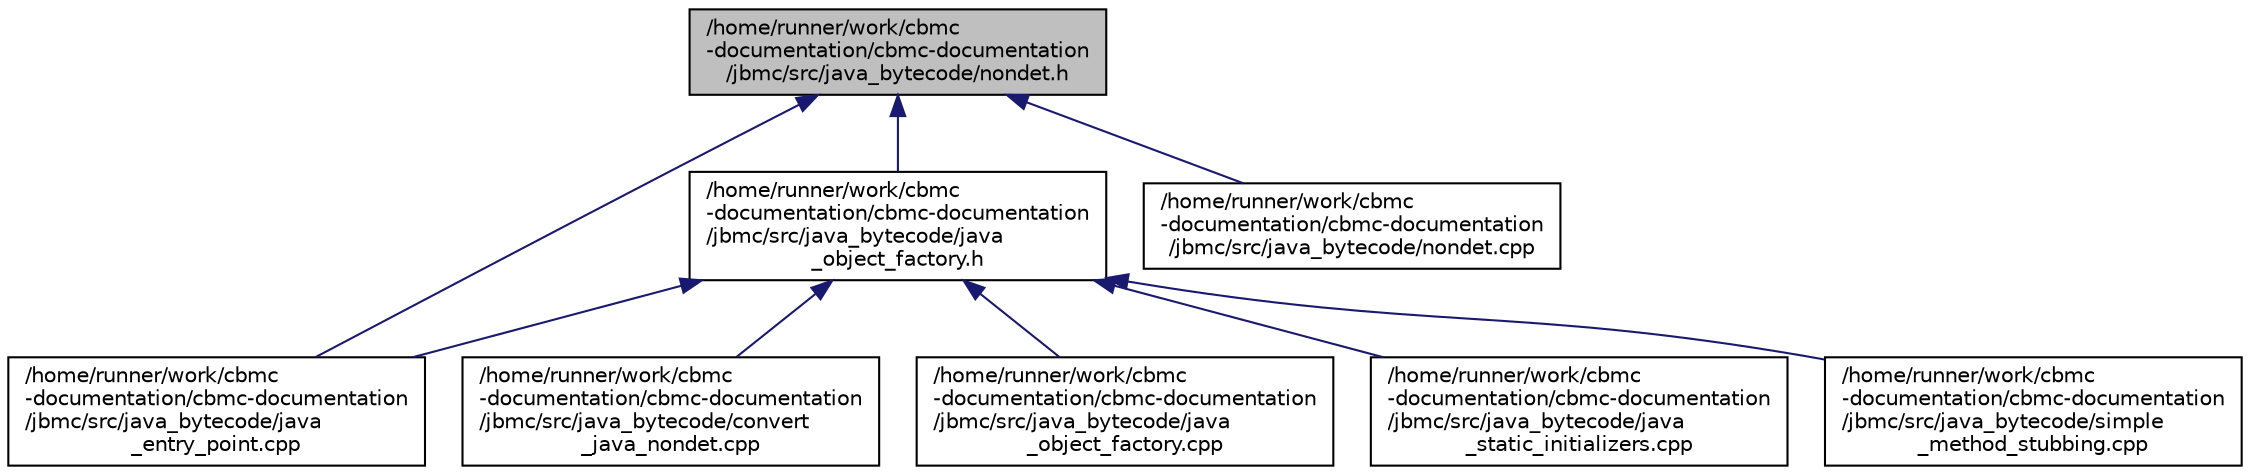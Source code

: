 digraph "/home/runner/work/cbmc-documentation/cbmc-documentation/jbmc/src/java_bytecode/nondet.h"
{
 // LATEX_PDF_SIZE
  bgcolor="transparent";
  edge [fontname="Helvetica",fontsize="10",labelfontname="Helvetica",labelfontsize="10"];
  node [fontname="Helvetica",fontsize="10",shape=record];
  Node1 [label="/home/runner/work/cbmc\l-documentation/cbmc-documentation\l/jbmc/src/java_bytecode/nondet.h",height=0.2,width=0.4,color="black", fillcolor="grey75", style="filled", fontcolor="black",tooltip=" "];
  Node1 -> Node2 [dir="back",color="midnightblue",fontsize="10",style="solid",fontname="Helvetica"];
  Node2 [label="/home/runner/work/cbmc\l-documentation/cbmc-documentation\l/jbmc/src/java_bytecode/java\l_object_factory.h",height=0.2,width=0.4,color="black",URL="$java__object__factory_8h.html",tooltip=" "];
  Node2 -> Node3 [dir="back",color="midnightblue",fontsize="10",style="solid",fontname="Helvetica"];
  Node3 [label="/home/runner/work/cbmc\l-documentation/cbmc-documentation\l/jbmc/src/java_bytecode/convert\l_java_nondet.cpp",height=0.2,width=0.4,color="black",URL="$convert__java__nondet_8cpp.html",tooltip=" "];
  Node2 -> Node4 [dir="back",color="midnightblue",fontsize="10",style="solid",fontname="Helvetica"];
  Node4 [label="/home/runner/work/cbmc\l-documentation/cbmc-documentation\l/jbmc/src/java_bytecode/java\l_entry_point.cpp",height=0.2,width=0.4,color="black",URL="$java__entry__point_8cpp.html",tooltip=" "];
  Node2 -> Node5 [dir="back",color="midnightblue",fontsize="10",style="solid",fontname="Helvetica"];
  Node5 [label="/home/runner/work/cbmc\l-documentation/cbmc-documentation\l/jbmc/src/java_bytecode/java\l_object_factory.cpp",height=0.2,width=0.4,color="black",URL="$java__object__factory_8cpp.html",tooltip=" "];
  Node2 -> Node6 [dir="back",color="midnightblue",fontsize="10",style="solid",fontname="Helvetica"];
  Node6 [label="/home/runner/work/cbmc\l-documentation/cbmc-documentation\l/jbmc/src/java_bytecode/java\l_static_initializers.cpp",height=0.2,width=0.4,color="black",URL="$java__static__initializers_8cpp.html",tooltip=" "];
  Node2 -> Node7 [dir="back",color="midnightblue",fontsize="10",style="solid",fontname="Helvetica"];
  Node7 [label="/home/runner/work/cbmc\l-documentation/cbmc-documentation\l/jbmc/src/java_bytecode/simple\l_method_stubbing.cpp",height=0.2,width=0.4,color="black",URL="$simple__method__stubbing_8cpp.html",tooltip=" "];
  Node1 -> Node4 [dir="back",color="midnightblue",fontsize="10",style="solid",fontname="Helvetica"];
  Node1 -> Node8 [dir="back",color="midnightblue",fontsize="10",style="solid",fontname="Helvetica"];
  Node8 [label="/home/runner/work/cbmc\l-documentation/cbmc-documentation\l/jbmc/src/java_bytecode/nondet.cpp",height=0.2,width=0.4,color="black",URL="$nondet_8cpp.html",tooltip=" "];
}
